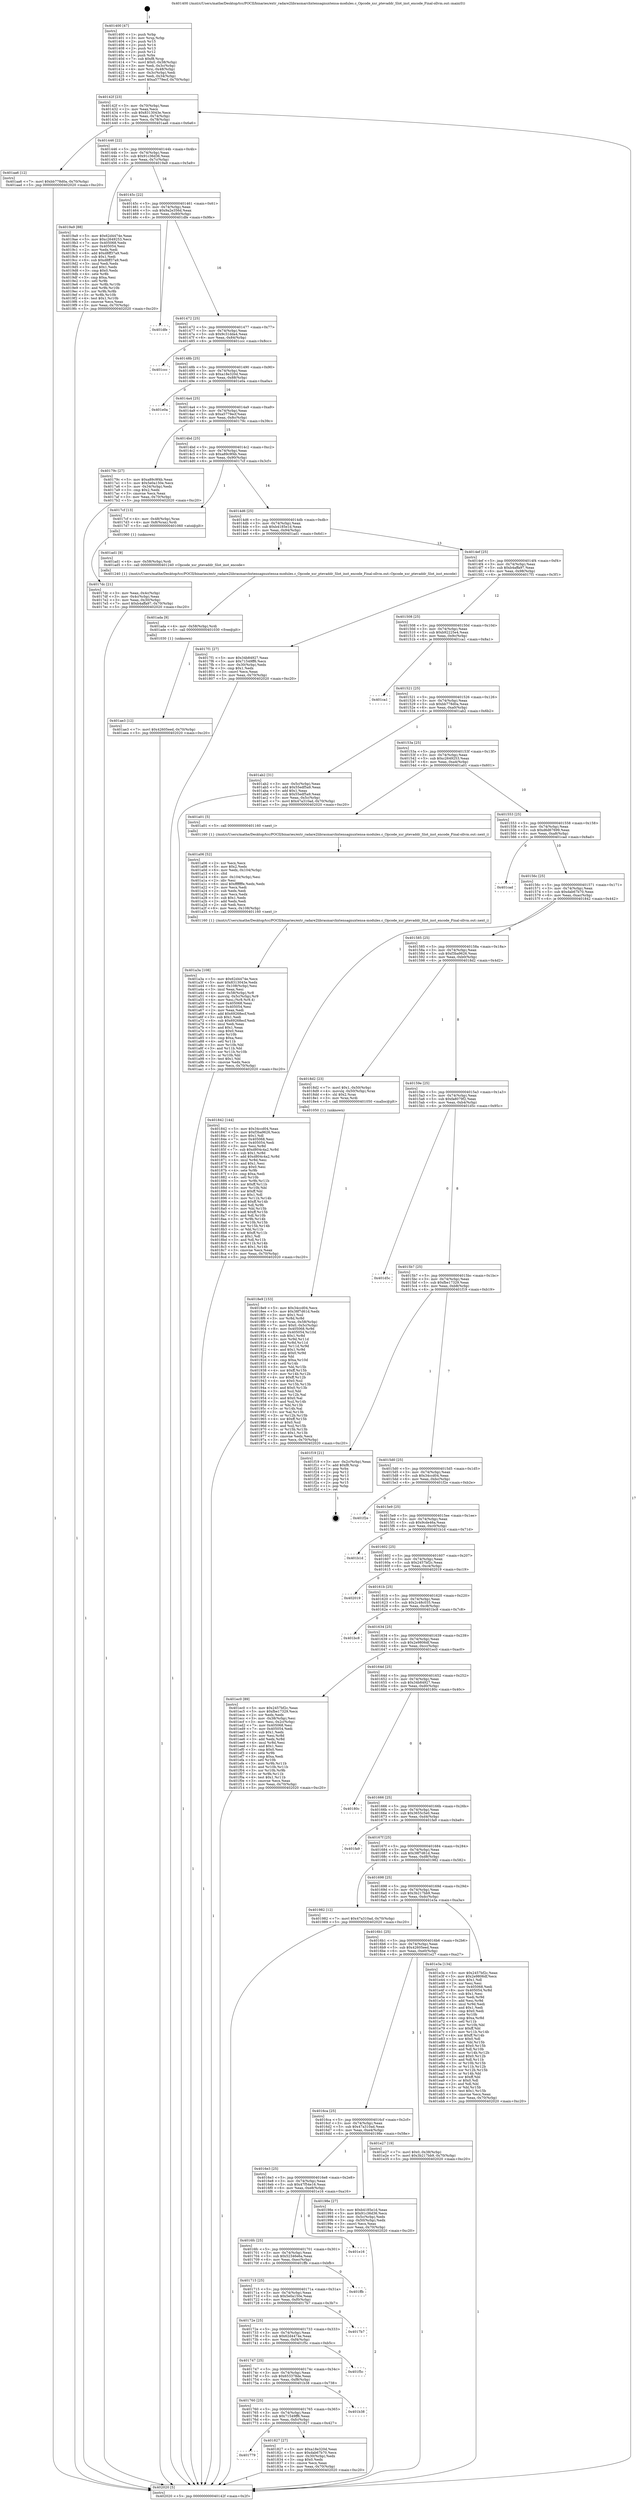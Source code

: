 digraph "0x401400" {
  label = "0x401400 (/mnt/c/Users/mathe/Desktop/tcc/POCII/binaries/extr_radare2librasmarchxtensagnuxtensa-modules.c_Opcode_xsr_ptevaddr_Slot_inst_encode_Final-ollvm.out::main(0))"
  labelloc = "t"
  node[shape=record]

  Entry [label="",width=0.3,height=0.3,shape=circle,fillcolor=black,style=filled]
  "0x40142f" [label="{
     0x40142f [23]\l
     | [instrs]\l
     &nbsp;&nbsp;0x40142f \<+3\>: mov -0x70(%rbp),%eax\l
     &nbsp;&nbsp;0x401432 \<+2\>: mov %eax,%ecx\l
     &nbsp;&nbsp;0x401434 \<+6\>: sub $0x8313043e,%ecx\l
     &nbsp;&nbsp;0x40143a \<+3\>: mov %eax,-0x74(%rbp)\l
     &nbsp;&nbsp;0x40143d \<+3\>: mov %ecx,-0x78(%rbp)\l
     &nbsp;&nbsp;0x401440 \<+6\>: je 0000000000401aa6 \<main+0x6a6\>\l
  }"]
  "0x401aa6" [label="{
     0x401aa6 [12]\l
     | [instrs]\l
     &nbsp;&nbsp;0x401aa6 \<+7\>: movl $0xbb778d0a,-0x70(%rbp)\l
     &nbsp;&nbsp;0x401aad \<+5\>: jmp 0000000000402020 \<main+0xc20\>\l
  }"]
  "0x401446" [label="{
     0x401446 [22]\l
     | [instrs]\l
     &nbsp;&nbsp;0x401446 \<+5\>: jmp 000000000040144b \<main+0x4b\>\l
     &nbsp;&nbsp;0x40144b \<+3\>: mov -0x74(%rbp),%eax\l
     &nbsp;&nbsp;0x40144e \<+5\>: sub $0x91c36d36,%eax\l
     &nbsp;&nbsp;0x401453 \<+3\>: mov %eax,-0x7c(%rbp)\l
     &nbsp;&nbsp;0x401456 \<+6\>: je 00000000004019a9 \<main+0x5a9\>\l
  }"]
  Exit [label="",width=0.3,height=0.3,shape=circle,fillcolor=black,style=filled,peripheries=2]
  "0x4019a9" [label="{
     0x4019a9 [88]\l
     | [instrs]\l
     &nbsp;&nbsp;0x4019a9 \<+5\>: mov $0x62d4474e,%eax\l
     &nbsp;&nbsp;0x4019ae \<+5\>: mov $0xc2649253,%ecx\l
     &nbsp;&nbsp;0x4019b3 \<+7\>: mov 0x405068,%edx\l
     &nbsp;&nbsp;0x4019ba \<+7\>: mov 0x405054,%esi\l
     &nbsp;&nbsp;0x4019c1 \<+2\>: mov %edx,%edi\l
     &nbsp;&nbsp;0x4019c3 \<+6\>: add $0xd8ff37a9,%edi\l
     &nbsp;&nbsp;0x4019c9 \<+3\>: sub $0x1,%edi\l
     &nbsp;&nbsp;0x4019cc \<+6\>: sub $0xd8ff37a9,%edi\l
     &nbsp;&nbsp;0x4019d2 \<+3\>: imul %edi,%edx\l
     &nbsp;&nbsp;0x4019d5 \<+3\>: and $0x1,%edx\l
     &nbsp;&nbsp;0x4019d8 \<+3\>: cmp $0x0,%edx\l
     &nbsp;&nbsp;0x4019db \<+4\>: sete %r8b\l
     &nbsp;&nbsp;0x4019df \<+3\>: cmp $0xa,%esi\l
     &nbsp;&nbsp;0x4019e2 \<+4\>: setl %r9b\l
     &nbsp;&nbsp;0x4019e6 \<+3\>: mov %r8b,%r10b\l
     &nbsp;&nbsp;0x4019e9 \<+3\>: and %r9b,%r10b\l
     &nbsp;&nbsp;0x4019ec \<+3\>: xor %r9b,%r8b\l
     &nbsp;&nbsp;0x4019ef \<+3\>: or %r8b,%r10b\l
     &nbsp;&nbsp;0x4019f2 \<+4\>: test $0x1,%r10b\l
     &nbsp;&nbsp;0x4019f6 \<+3\>: cmovne %ecx,%eax\l
     &nbsp;&nbsp;0x4019f9 \<+3\>: mov %eax,-0x70(%rbp)\l
     &nbsp;&nbsp;0x4019fc \<+5\>: jmp 0000000000402020 \<main+0xc20\>\l
  }"]
  "0x40145c" [label="{
     0x40145c [22]\l
     | [instrs]\l
     &nbsp;&nbsp;0x40145c \<+5\>: jmp 0000000000401461 \<main+0x61\>\l
     &nbsp;&nbsp;0x401461 \<+3\>: mov -0x74(%rbp),%eax\l
     &nbsp;&nbsp;0x401464 \<+5\>: sub $0x9a2e356d,%eax\l
     &nbsp;&nbsp;0x401469 \<+3\>: mov %eax,-0x80(%rbp)\l
     &nbsp;&nbsp;0x40146c \<+6\>: je 0000000000401dfe \<main+0x9fe\>\l
  }"]
  "0x401ae3" [label="{
     0x401ae3 [12]\l
     | [instrs]\l
     &nbsp;&nbsp;0x401ae3 \<+7\>: movl $0x42605eed,-0x70(%rbp)\l
     &nbsp;&nbsp;0x401aea \<+5\>: jmp 0000000000402020 \<main+0xc20\>\l
  }"]
  "0x401dfe" [label="{
     0x401dfe\l
  }", style=dashed]
  "0x401472" [label="{
     0x401472 [25]\l
     | [instrs]\l
     &nbsp;&nbsp;0x401472 \<+5\>: jmp 0000000000401477 \<main+0x77\>\l
     &nbsp;&nbsp;0x401477 \<+3\>: mov -0x74(%rbp),%eax\l
     &nbsp;&nbsp;0x40147a \<+5\>: sub $0x9c31dda4,%eax\l
     &nbsp;&nbsp;0x40147f \<+6\>: mov %eax,-0x84(%rbp)\l
     &nbsp;&nbsp;0x401485 \<+6\>: je 0000000000401ccc \<main+0x8cc\>\l
  }"]
  "0x401ada" [label="{
     0x401ada [9]\l
     | [instrs]\l
     &nbsp;&nbsp;0x401ada \<+4\>: mov -0x58(%rbp),%rdi\l
     &nbsp;&nbsp;0x401ade \<+5\>: call 0000000000401030 \<free@plt\>\l
     | [calls]\l
     &nbsp;&nbsp;0x401030 \{1\} (unknown)\l
  }"]
  "0x401ccc" [label="{
     0x401ccc\l
  }", style=dashed]
  "0x40148b" [label="{
     0x40148b [25]\l
     | [instrs]\l
     &nbsp;&nbsp;0x40148b \<+5\>: jmp 0000000000401490 \<main+0x90\>\l
     &nbsp;&nbsp;0x401490 \<+3\>: mov -0x74(%rbp),%eax\l
     &nbsp;&nbsp;0x401493 \<+5\>: sub $0xa18e320d,%eax\l
     &nbsp;&nbsp;0x401498 \<+6\>: mov %eax,-0x88(%rbp)\l
     &nbsp;&nbsp;0x40149e \<+6\>: je 0000000000401e0a \<main+0xa0a\>\l
  }"]
  "0x401a3a" [label="{
     0x401a3a [108]\l
     | [instrs]\l
     &nbsp;&nbsp;0x401a3a \<+5\>: mov $0x62d4474e,%ecx\l
     &nbsp;&nbsp;0x401a3f \<+5\>: mov $0x8313043e,%edx\l
     &nbsp;&nbsp;0x401a44 \<+6\>: mov -0x108(%rbp),%esi\l
     &nbsp;&nbsp;0x401a4a \<+3\>: imul %eax,%esi\l
     &nbsp;&nbsp;0x401a4d \<+4\>: mov -0x58(%rbp),%r8\l
     &nbsp;&nbsp;0x401a51 \<+4\>: movslq -0x5c(%rbp),%r9\l
     &nbsp;&nbsp;0x401a55 \<+4\>: mov %esi,(%r8,%r9,4)\l
     &nbsp;&nbsp;0x401a59 \<+7\>: mov 0x405068,%eax\l
     &nbsp;&nbsp;0x401a60 \<+7\>: mov 0x405054,%esi\l
     &nbsp;&nbsp;0x401a67 \<+2\>: mov %eax,%edi\l
     &nbsp;&nbsp;0x401a69 \<+6\>: add $0x69268ecf,%edi\l
     &nbsp;&nbsp;0x401a6f \<+3\>: sub $0x1,%edi\l
     &nbsp;&nbsp;0x401a72 \<+6\>: sub $0x69268ecf,%edi\l
     &nbsp;&nbsp;0x401a78 \<+3\>: imul %edi,%eax\l
     &nbsp;&nbsp;0x401a7b \<+3\>: and $0x1,%eax\l
     &nbsp;&nbsp;0x401a7e \<+3\>: cmp $0x0,%eax\l
     &nbsp;&nbsp;0x401a81 \<+4\>: sete %r10b\l
     &nbsp;&nbsp;0x401a85 \<+3\>: cmp $0xa,%esi\l
     &nbsp;&nbsp;0x401a88 \<+4\>: setl %r11b\l
     &nbsp;&nbsp;0x401a8c \<+3\>: mov %r10b,%bl\l
     &nbsp;&nbsp;0x401a8f \<+3\>: and %r11b,%bl\l
     &nbsp;&nbsp;0x401a92 \<+3\>: xor %r11b,%r10b\l
     &nbsp;&nbsp;0x401a95 \<+3\>: or %r10b,%bl\l
     &nbsp;&nbsp;0x401a98 \<+3\>: test $0x1,%bl\l
     &nbsp;&nbsp;0x401a9b \<+3\>: cmovne %edx,%ecx\l
     &nbsp;&nbsp;0x401a9e \<+3\>: mov %ecx,-0x70(%rbp)\l
     &nbsp;&nbsp;0x401aa1 \<+5\>: jmp 0000000000402020 \<main+0xc20\>\l
  }"]
  "0x401e0a" [label="{
     0x401e0a\l
  }", style=dashed]
  "0x4014a4" [label="{
     0x4014a4 [25]\l
     | [instrs]\l
     &nbsp;&nbsp;0x4014a4 \<+5\>: jmp 00000000004014a9 \<main+0xa9\>\l
     &nbsp;&nbsp;0x4014a9 \<+3\>: mov -0x74(%rbp),%eax\l
     &nbsp;&nbsp;0x4014ac \<+5\>: sub $0xa5779ecf,%eax\l
     &nbsp;&nbsp;0x4014b1 \<+6\>: mov %eax,-0x8c(%rbp)\l
     &nbsp;&nbsp;0x4014b7 \<+6\>: je 000000000040179c \<main+0x39c\>\l
  }"]
  "0x401a06" [label="{
     0x401a06 [52]\l
     | [instrs]\l
     &nbsp;&nbsp;0x401a06 \<+2\>: xor %ecx,%ecx\l
     &nbsp;&nbsp;0x401a08 \<+5\>: mov $0x2,%edx\l
     &nbsp;&nbsp;0x401a0d \<+6\>: mov %edx,-0x104(%rbp)\l
     &nbsp;&nbsp;0x401a13 \<+1\>: cltd\l
     &nbsp;&nbsp;0x401a14 \<+6\>: mov -0x104(%rbp),%esi\l
     &nbsp;&nbsp;0x401a1a \<+2\>: idiv %esi\l
     &nbsp;&nbsp;0x401a1c \<+6\>: imul $0xfffffffe,%edx,%edx\l
     &nbsp;&nbsp;0x401a22 \<+2\>: mov %ecx,%edi\l
     &nbsp;&nbsp;0x401a24 \<+2\>: sub %edx,%edi\l
     &nbsp;&nbsp;0x401a26 \<+2\>: mov %ecx,%edx\l
     &nbsp;&nbsp;0x401a28 \<+3\>: sub $0x1,%edx\l
     &nbsp;&nbsp;0x401a2b \<+2\>: add %edx,%edi\l
     &nbsp;&nbsp;0x401a2d \<+2\>: sub %edi,%ecx\l
     &nbsp;&nbsp;0x401a2f \<+6\>: mov %ecx,-0x108(%rbp)\l
     &nbsp;&nbsp;0x401a35 \<+5\>: call 0000000000401160 \<next_i\>\l
     | [calls]\l
     &nbsp;&nbsp;0x401160 \{1\} (/mnt/c/Users/mathe/Desktop/tcc/POCII/binaries/extr_radare2librasmarchxtensagnuxtensa-modules.c_Opcode_xsr_ptevaddr_Slot_inst_encode_Final-ollvm.out::next_i)\l
  }"]
  "0x40179c" [label="{
     0x40179c [27]\l
     | [instrs]\l
     &nbsp;&nbsp;0x40179c \<+5\>: mov $0xa89c9f4b,%eax\l
     &nbsp;&nbsp;0x4017a1 \<+5\>: mov $0x5e0a150e,%ecx\l
     &nbsp;&nbsp;0x4017a6 \<+3\>: mov -0x34(%rbp),%edx\l
     &nbsp;&nbsp;0x4017a9 \<+3\>: cmp $0x2,%edx\l
     &nbsp;&nbsp;0x4017ac \<+3\>: cmovne %ecx,%eax\l
     &nbsp;&nbsp;0x4017af \<+3\>: mov %eax,-0x70(%rbp)\l
     &nbsp;&nbsp;0x4017b2 \<+5\>: jmp 0000000000402020 \<main+0xc20\>\l
  }"]
  "0x4014bd" [label="{
     0x4014bd [25]\l
     | [instrs]\l
     &nbsp;&nbsp;0x4014bd \<+5\>: jmp 00000000004014c2 \<main+0xc2\>\l
     &nbsp;&nbsp;0x4014c2 \<+3\>: mov -0x74(%rbp),%eax\l
     &nbsp;&nbsp;0x4014c5 \<+5\>: sub $0xa89c9f4b,%eax\l
     &nbsp;&nbsp;0x4014ca \<+6\>: mov %eax,-0x90(%rbp)\l
     &nbsp;&nbsp;0x4014d0 \<+6\>: je 00000000004017cf \<main+0x3cf\>\l
  }"]
  "0x402020" [label="{
     0x402020 [5]\l
     | [instrs]\l
     &nbsp;&nbsp;0x402020 \<+5\>: jmp 000000000040142f \<main+0x2f\>\l
  }"]
  "0x401400" [label="{
     0x401400 [47]\l
     | [instrs]\l
     &nbsp;&nbsp;0x401400 \<+1\>: push %rbp\l
     &nbsp;&nbsp;0x401401 \<+3\>: mov %rsp,%rbp\l
     &nbsp;&nbsp;0x401404 \<+2\>: push %r15\l
     &nbsp;&nbsp;0x401406 \<+2\>: push %r14\l
     &nbsp;&nbsp;0x401408 \<+2\>: push %r13\l
     &nbsp;&nbsp;0x40140a \<+2\>: push %r12\l
     &nbsp;&nbsp;0x40140c \<+1\>: push %rbx\l
     &nbsp;&nbsp;0x40140d \<+7\>: sub $0xf8,%rsp\l
     &nbsp;&nbsp;0x401414 \<+7\>: movl $0x0,-0x38(%rbp)\l
     &nbsp;&nbsp;0x40141b \<+3\>: mov %edi,-0x3c(%rbp)\l
     &nbsp;&nbsp;0x40141e \<+4\>: mov %rsi,-0x48(%rbp)\l
     &nbsp;&nbsp;0x401422 \<+3\>: mov -0x3c(%rbp),%edi\l
     &nbsp;&nbsp;0x401425 \<+3\>: mov %edi,-0x34(%rbp)\l
     &nbsp;&nbsp;0x401428 \<+7\>: movl $0xa5779ecf,-0x70(%rbp)\l
  }"]
  "0x4018e9" [label="{
     0x4018e9 [153]\l
     | [instrs]\l
     &nbsp;&nbsp;0x4018e9 \<+5\>: mov $0x34ccd04,%ecx\l
     &nbsp;&nbsp;0x4018ee \<+5\>: mov $0x38f7d61d,%edx\l
     &nbsp;&nbsp;0x4018f3 \<+3\>: mov $0x1,%sil\l
     &nbsp;&nbsp;0x4018f6 \<+3\>: xor %r8d,%r8d\l
     &nbsp;&nbsp;0x4018f9 \<+4\>: mov %rax,-0x58(%rbp)\l
     &nbsp;&nbsp;0x4018fd \<+7\>: movl $0x0,-0x5c(%rbp)\l
     &nbsp;&nbsp;0x401904 \<+8\>: mov 0x405068,%r9d\l
     &nbsp;&nbsp;0x40190c \<+8\>: mov 0x405054,%r10d\l
     &nbsp;&nbsp;0x401914 \<+4\>: sub $0x1,%r8d\l
     &nbsp;&nbsp;0x401918 \<+3\>: mov %r9d,%r11d\l
     &nbsp;&nbsp;0x40191b \<+3\>: add %r8d,%r11d\l
     &nbsp;&nbsp;0x40191e \<+4\>: imul %r11d,%r9d\l
     &nbsp;&nbsp;0x401922 \<+4\>: and $0x1,%r9d\l
     &nbsp;&nbsp;0x401926 \<+4\>: cmp $0x0,%r9d\l
     &nbsp;&nbsp;0x40192a \<+3\>: sete %bl\l
     &nbsp;&nbsp;0x40192d \<+4\>: cmp $0xa,%r10d\l
     &nbsp;&nbsp;0x401931 \<+4\>: setl %r14b\l
     &nbsp;&nbsp;0x401935 \<+3\>: mov %bl,%r15b\l
     &nbsp;&nbsp;0x401938 \<+4\>: xor $0xff,%r15b\l
     &nbsp;&nbsp;0x40193c \<+3\>: mov %r14b,%r12b\l
     &nbsp;&nbsp;0x40193f \<+4\>: xor $0xff,%r12b\l
     &nbsp;&nbsp;0x401943 \<+4\>: xor $0x0,%sil\l
     &nbsp;&nbsp;0x401947 \<+3\>: mov %r15b,%r13b\l
     &nbsp;&nbsp;0x40194a \<+4\>: and $0x0,%r13b\l
     &nbsp;&nbsp;0x40194e \<+3\>: and %sil,%bl\l
     &nbsp;&nbsp;0x401951 \<+3\>: mov %r12b,%al\l
     &nbsp;&nbsp;0x401954 \<+2\>: and $0x0,%al\l
     &nbsp;&nbsp;0x401956 \<+3\>: and %sil,%r14b\l
     &nbsp;&nbsp;0x401959 \<+3\>: or %bl,%r13b\l
     &nbsp;&nbsp;0x40195c \<+3\>: or %r14b,%al\l
     &nbsp;&nbsp;0x40195f \<+3\>: xor %al,%r13b\l
     &nbsp;&nbsp;0x401962 \<+3\>: or %r12b,%r15b\l
     &nbsp;&nbsp;0x401965 \<+4\>: xor $0xff,%r15b\l
     &nbsp;&nbsp;0x401969 \<+4\>: or $0x0,%sil\l
     &nbsp;&nbsp;0x40196d \<+3\>: and %sil,%r15b\l
     &nbsp;&nbsp;0x401970 \<+3\>: or %r15b,%r13b\l
     &nbsp;&nbsp;0x401973 \<+4\>: test $0x1,%r13b\l
     &nbsp;&nbsp;0x401977 \<+3\>: cmovne %edx,%ecx\l
     &nbsp;&nbsp;0x40197a \<+3\>: mov %ecx,-0x70(%rbp)\l
     &nbsp;&nbsp;0x40197d \<+5\>: jmp 0000000000402020 \<main+0xc20\>\l
  }"]
  "0x4017cf" [label="{
     0x4017cf [13]\l
     | [instrs]\l
     &nbsp;&nbsp;0x4017cf \<+4\>: mov -0x48(%rbp),%rax\l
     &nbsp;&nbsp;0x4017d3 \<+4\>: mov 0x8(%rax),%rdi\l
     &nbsp;&nbsp;0x4017d7 \<+5\>: call 0000000000401060 \<atoi@plt\>\l
     | [calls]\l
     &nbsp;&nbsp;0x401060 \{1\} (unknown)\l
  }"]
  "0x4014d6" [label="{
     0x4014d6 [25]\l
     | [instrs]\l
     &nbsp;&nbsp;0x4014d6 \<+5\>: jmp 00000000004014db \<main+0xdb\>\l
     &nbsp;&nbsp;0x4014db \<+3\>: mov -0x74(%rbp),%eax\l
     &nbsp;&nbsp;0x4014de \<+5\>: sub $0xb4185e1d,%eax\l
     &nbsp;&nbsp;0x4014e3 \<+6\>: mov %eax,-0x94(%rbp)\l
     &nbsp;&nbsp;0x4014e9 \<+6\>: je 0000000000401ad1 \<main+0x6d1\>\l
  }"]
  "0x4017dc" [label="{
     0x4017dc [21]\l
     | [instrs]\l
     &nbsp;&nbsp;0x4017dc \<+3\>: mov %eax,-0x4c(%rbp)\l
     &nbsp;&nbsp;0x4017df \<+3\>: mov -0x4c(%rbp),%eax\l
     &nbsp;&nbsp;0x4017e2 \<+3\>: mov %eax,-0x30(%rbp)\l
     &nbsp;&nbsp;0x4017e5 \<+7\>: movl $0xb4affa97,-0x70(%rbp)\l
     &nbsp;&nbsp;0x4017ec \<+5\>: jmp 0000000000402020 \<main+0xc20\>\l
  }"]
  "0x401779" [label="{
     0x401779\l
  }", style=dashed]
  "0x401ad1" [label="{
     0x401ad1 [9]\l
     | [instrs]\l
     &nbsp;&nbsp;0x401ad1 \<+4\>: mov -0x58(%rbp),%rdi\l
     &nbsp;&nbsp;0x401ad5 \<+5\>: call 0000000000401240 \<Opcode_xsr_ptevaddr_Slot_inst_encode\>\l
     | [calls]\l
     &nbsp;&nbsp;0x401240 \{1\} (/mnt/c/Users/mathe/Desktop/tcc/POCII/binaries/extr_radare2librasmarchxtensagnuxtensa-modules.c_Opcode_xsr_ptevaddr_Slot_inst_encode_Final-ollvm.out::Opcode_xsr_ptevaddr_Slot_inst_encode)\l
  }"]
  "0x4014ef" [label="{
     0x4014ef [25]\l
     | [instrs]\l
     &nbsp;&nbsp;0x4014ef \<+5\>: jmp 00000000004014f4 \<main+0xf4\>\l
     &nbsp;&nbsp;0x4014f4 \<+3\>: mov -0x74(%rbp),%eax\l
     &nbsp;&nbsp;0x4014f7 \<+5\>: sub $0xb4affa97,%eax\l
     &nbsp;&nbsp;0x4014fc \<+6\>: mov %eax,-0x98(%rbp)\l
     &nbsp;&nbsp;0x401502 \<+6\>: je 00000000004017f1 \<main+0x3f1\>\l
  }"]
  "0x401827" [label="{
     0x401827 [27]\l
     | [instrs]\l
     &nbsp;&nbsp;0x401827 \<+5\>: mov $0xa18e320d,%eax\l
     &nbsp;&nbsp;0x40182c \<+5\>: mov $0xdab67b70,%ecx\l
     &nbsp;&nbsp;0x401831 \<+3\>: mov -0x30(%rbp),%edx\l
     &nbsp;&nbsp;0x401834 \<+3\>: cmp $0x0,%edx\l
     &nbsp;&nbsp;0x401837 \<+3\>: cmove %ecx,%eax\l
     &nbsp;&nbsp;0x40183a \<+3\>: mov %eax,-0x70(%rbp)\l
     &nbsp;&nbsp;0x40183d \<+5\>: jmp 0000000000402020 \<main+0xc20\>\l
  }"]
  "0x4017f1" [label="{
     0x4017f1 [27]\l
     | [instrs]\l
     &nbsp;&nbsp;0x4017f1 \<+5\>: mov $0x34b84927,%eax\l
     &nbsp;&nbsp;0x4017f6 \<+5\>: mov $0x71549ff6,%ecx\l
     &nbsp;&nbsp;0x4017fb \<+3\>: mov -0x30(%rbp),%edx\l
     &nbsp;&nbsp;0x4017fe \<+3\>: cmp $0x1,%edx\l
     &nbsp;&nbsp;0x401801 \<+3\>: cmovl %ecx,%eax\l
     &nbsp;&nbsp;0x401804 \<+3\>: mov %eax,-0x70(%rbp)\l
     &nbsp;&nbsp;0x401807 \<+5\>: jmp 0000000000402020 \<main+0xc20\>\l
  }"]
  "0x401508" [label="{
     0x401508 [25]\l
     | [instrs]\l
     &nbsp;&nbsp;0x401508 \<+5\>: jmp 000000000040150d \<main+0x10d\>\l
     &nbsp;&nbsp;0x40150d \<+3\>: mov -0x74(%rbp),%eax\l
     &nbsp;&nbsp;0x401510 \<+5\>: sub $0xb92225e4,%eax\l
     &nbsp;&nbsp;0x401515 \<+6\>: mov %eax,-0x9c(%rbp)\l
     &nbsp;&nbsp;0x40151b \<+6\>: je 0000000000401ca1 \<main+0x8a1\>\l
  }"]
  "0x401760" [label="{
     0x401760 [25]\l
     | [instrs]\l
     &nbsp;&nbsp;0x401760 \<+5\>: jmp 0000000000401765 \<main+0x365\>\l
     &nbsp;&nbsp;0x401765 \<+3\>: mov -0x74(%rbp),%eax\l
     &nbsp;&nbsp;0x401768 \<+5\>: sub $0x71549ff6,%eax\l
     &nbsp;&nbsp;0x40176d \<+6\>: mov %eax,-0xfc(%rbp)\l
     &nbsp;&nbsp;0x401773 \<+6\>: je 0000000000401827 \<main+0x427\>\l
  }"]
  "0x401ca1" [label="{
     0x401ca1\l
  }", style=dashed]
  "0x401521" [label="{
     0x401521 [25]\l
     | [instrs]\l
     &nbsp;&nbsp;0x401521 \<+5\>: jmp 0000000000401526 \<main+0x126\>\l
     &nbsp;&nbsp;0x401526 \<+3\>: mov -0x74(%rbp),%eax\l
     &nbsp;&nbsp;0x401529 \<+5\>: sub $0xbb778d0a,%eax\l
     &nbsp;&nbsp;0x40152e \<+6\>: mov %eax,-0xa0(%rbp)\l
     &nbsp;&nbsp;0x401534 \<+6\>: je 0000000000401ab2 \<main+0x6b2\>\l
  }"]
  "0x401b38" [label="{
     0x401b38\l
  }", style=dashed]
  "0x401ab2" [label="{
     0x401ab2 [31]\l
     | [instrs]\l
     &nbsp;&nbsp;0x401ab2 \<+3\>: mov -0x5c(%rbp),%eax\l
     &nbsp;&nbsp;0x401ab5 \<+5\>: add $0x55edf5a9,%eax\l
     &nbsp;&nbsp;0x401aba \<+3\>: add $0x1,%eax\l
     &nbsp;&nbsp;0x401abd \<+5\>: sub $0x55edf5a9,%eax\l
     &nbsp;&nbsp;0x401ac2 \<+3\>: mov %eax,-0x5c(%rbp)\l
     &nbsp;&nbsp;0x401ac5 \<+7\>: movl $0x47a310ad,-0x70(%rbp)\l
     &nbsp;&nbsp;0x401acc \<+5\>: jmp 0000000000402020 \<main+0xc20\>\l
  }"]
  "0x40153a" [label="{
     0x40153a [25]\l
     | [instrs]\l
     &nbsp;&nbsp;0x40153a \<+5\>: jmp 000000000040153f \<main+0x13f\>\l
     &nbsp;&nbsp;0x40153f \<+3\>: mov -0x74(%rbp),%eax\l
     &nbsp;&nbsp;0x401542 \<+5\>: sub $0xc2649253,%eax\l
     &nbsp;&nbsp;0x401547 \<+6\>: mov %eax,-0xa4(%rbp)\l
     &nbsp;&nbsp;0x40154d \<+6\>: je 0000000000401a01 \<main+0x601\>\l
  }"]
  "0x401747" [label="{
     0x401747 [25]\l
     | [instrs]\l
     &nbsp;&nbsp;0x401747 \<+5\>: jmp 000000000040174c \<main+0x34c\>\l
     &nbsp;&nbsp;0x40174c \<+3\>: mov -0x74(%rbp),%eax\l
     &nbsp;&nbsp;0x40174f \<+5\>: sub $0x653378de,%eax\l
     &nbsp;&nbsp;0x401754 \<+6\>: mov %eax,-0xf8(%rbp)\l
     &nbsp;&nbsp;0x40175a \<+6\>: je 0000000000401b38 \<main+0x738\>\l
  }"]
  "0x401a01" [label="{
     0x401a01 [5]\l
     | [instrs]\l
     &nbsp;&nbsp;0x401a01 \<+5\>: call 0000000000401160 \<next_i\>\l
     | [calls]\l
     &nbsp;&nbsp;0x401160 \{1\} (/mnt/c/Users/mathe/Desktop/tcc/POCII/binaries/extr_radare2librasmarchxtensagnuxtensa-modules.c_Opcode_xsr_ptevaddr_Slot_inst_encode_Final-ollvm.out::next_i)\l
  }"]
  "0x401553" [label="{
     0x401553 [25]\l
     | [instrs]\l
     &nbsp;&nbsp;0x401553 \<+5\>: jmp 0000000000401558 \<main+0x158\>\l
     &nbsp;&nbsp;0x401558 \<+3\>: mov -0x74(%rbp),%eax\l
     &nbsp;&nbsp;0x40155b \<+5\>: sub $0xd6d67699,%eax\l
     &nbsp;&nbsp;0x401560 \<+6\>: mov %eax,-0xa8(%rbp)\l
     &nbsp;&nbsp;0x401566 \<+6\>: je 0000000000401cad \<main+0x8ad\>\l
  }"]
  "0x401f5c" [label="{
     0x401f5c\l
  }", style=dashed]
  "0x401cad" [label="{
     0x401cad\l
  }", style=dashed]
  "0x40156c" [label="{
     0x40156c [25]\l
     | [instrs]\l
     &nbsp;&nbsp;0x40156c \<+5\>: jmp 0000000000401571 \<main+0x171\>\l
     &nbsp;&nbsp;0x401571 \<+3\>: mov -0x74(%rbp),%eax\l
     &nbsp;&nbsp;0x401574 \<+5\>: sub $0xdab67b70,%eax\l
     &nbsp;&nbsp;0x401579 \<+6\>: mov %eax,-0xac(%rbp)\l
     &nbsp;&nbsp;0x40157f \<+6\>: je 0000000000401842 \<main+0x442\>\l
  }"]
  "0x40172e" [label="{
     0x40172e [25]\l
     | [instrs]\l
     &nbsp;&nbsp;0x40172e \<+5\>: jmp 0000000000401733 \<main+0x333\>\l
     &nbsp;&nbsp;0x401733 \<+3\>: mov -0x74(%rbp),%eax\l
     &nbsp;&nbsp;0x401736 \<+5\>: sub $0x62d4474e,%eax\l
     &nbsp;&nbsp;0x40173b \<+6\>: mov %eax,-0xf4(%rbp)\l
     &nbsp;&nbsp;0x401741 \<+6\>: je 0000000000401f5c \<main+0xb5c\>\l
  }"]
  "0x401842" [label="{
     0x401842 [144]\l
     | [instrs]\l
     &nbsp;&nbsp;0x401842 \<+5\>: mov $0x34ccd04,%eax\l
     &nbsp;&nbsp;0x401847 \<+5\>: mov $0xf3ba9626,%ecx\l
     &nbsp;&nbsp;0x40184c \<+2\>: mov $0x1,%dl\l
     &nbsp;&nbsp;0x40184e \<+7\>: mov 0x405068,%esi\l
     &nbsp;&nbsp;0x401855 \<+7\>: mov 0x405054,%edi\l
     &nbsp;&nbsp;0x40185c \<+3\>: mov %esi,%r8d\l
     &nbsp;&nbsp;0x40185f \<+7\>: sub $0xd804c4a2,%r8d\l
     &nbsp;&nbsp;0x401866 \<+4\>: sub $0x1,%r8d\l
     &nbsp;&nbsp;0x40186a \<+7\>: add $0xd804c4a2,%r8d\l
     &nbsp;&nbsp;0x401871 \<+4\>: imul %r8d,%esi\l
     &nbsp;&nbsp;0x401875 \<+3\>: and $0x1,%esi\l
     &nbsp;&nbsp;0x401878 \<+3\>: cmp $0x0,%esi\l
     &nbsp;&nbsp;0x40187b \<+4\>: sete %r9b\l
     &nbsp;&nbsp;0x40187f \<+3\>: cmp $0xa,%edi\l
     &nbsp;&nbsp;0x401882 \<+4\>: setl %r10b\l
     &nbsp;&nbsp;0x401886 \<+3\>: mov %r9b,%r11b\l
     &nbsp;&nbsp;0x401889 \<+4\>: xor $0xff,%r11b\l
     &nbsp;&nbsp;0x40188d \<+3\>: mov %r10b,%bl\l
     &nbsp;&nbsp;0x401890 \<+3\>: xor $0xff,%bl\l
     &nbsp;&nbsp;0x401893 \<+3\>: xor $0x1,%dl\l
     &nbsp;&nbsp;0x401896 \<+3\>: mov %r11b,%r14b\l
     &nbsp;&nbsp;0x401899 \<+4\>: and $0xff,%r14b\l
     &nbsp;&nbsp;0x40189d \<+3\>: and %dl,%r9b\l
     &nbsp;&nbsp;0x4018a0 \<+3\>: mov %bl,%r15b\l
     &nbsp;&nbsp;0x4018a3 \<+4\>: and $0xff,%r15b\l
     &nbsp;&nbsp;0x4018a7 \<+3\>: and %dl,%r10b\l
     &nbsp;&nbsp;0x4018aa \<+3\>: or %r9b,%r14b\l
     &nbsp;&nbsp;0x4018ad \<+3\>: or %r10b,%r15b\l
     &nbsp;&nbsp;0x4018b0 \<+3\>: xor %r15b,%r14b\l
     &nbsp;&nbsp;0x4018b3 \<+3\>: or %bl,%r11b\l
     &nbsp;&nbsp;0x4018b6 \<+4\>: xor $0xff,%r11b\l
     &nbsp;&nbsp;0x4018ba \<+3\>: or $0x1,%dl\l
     &nbsp;&nbsp;0x4018bd \<+3\>: and %dl,%r11b\l
     &nbsp;&nbsp;0x4018c0 \<+3\>: or %r11b,%r14b\l
     &nbsp;&nbsp;0x4018c3 \<+4\>: test $0x1,%r14b\l
     &nbsp;&nbsp;0x4018c7 \<+3\>: cmovne %ecx,%eax\l
     &nbsp;&nbsp;0x4018ca \<+3\>: mov %eax,-0x70(%rbp)\l
     &nbsp;&nbsp;0x4018cd \<+5\>: jmp 0000000000402020 \<main+0xc20\>\l
  }"]
  "0x401585" [label="{
     0x401585 [25]\l
     | [instrs]\l
     &nbsp;&nbsp;0x401585 \<+5\>: jmp 000000000040158a \<main+0x18a\>\l
     &nbsp;&nbsp;0x40158a \<+3\>: mov -0x74(%rbp),%eax\l
     &nbsp;&nbsp;0x40158d \<+5\>: sub $0xf3ba9626,%eax\l
     &nbsp;&nbsp;0x401592 \<+6\>: mov %eax,-0xb0(%rbp)\l
     &nbsp;&nbsp;0x401598 \<+6\>: je 00000000004018d2 \<main+0x4d2\>\l
  }"]
  "0x4017b7" [label="{
     0x4017b7\l
  }", style=dashed]
  "0x4018d2" [label="{
     0x4018d2 [23]\l
     | [instrs]\l
     &nbsp;&nbsp;0x4018d2 \<+7\>: movl $0x1,-0x50(%rbp)\l
     &nbsp;&nbsp;0x4018d9 \<+4\>: movslq -0x50(%rbp),%rax\l
     &nbsp;&nbsp;0x4018dd \<+4\>: shl $0x2,%rax\l
     &nbsp;&nbsp;0x4018e1 \<+3\>: mov %rax,%rdi\l
     &nbsp;&nbsp;0x4018e4 \<+5\>: call 0000000000401050 \<malloc@plt\>\l
     | [calls]\l
     &nbsp;&nbsp;0x401050 \{1\} (unknown)\l
  }"]
  "0x40159e" [label="{
     0x40159e [25]\l
     | [instrs]\l
     &nbsp;&nbsp;0x40159e \<+5\>: jmp 00000000004015a3 \<main+0x1a3\>\l
     &nbsp;&nbsp;0x4015a3 \<+3\>: mov -0x74(%rbp),%eax\l
     &nbsp;&nbsp;0x4015a6 \<+5\>: sub $0xfa8079f2,%eax\l
     &nbsp;&nbsp;0x4015ab \<+6\>: mov %eax,-0xb4(%rbp)\l
     &nbsp;&nbsp;0x4015b1 \<+6\>: je 0000000000401d5c \<main+0x95c\>\l
  }"]
  "0x401715" [label="{
     0x401715 [25]\l
     | [instrs]\l
     &nbsp;&nbsp;0x401715 \<+5\>: jmp 000000000040171a \<main+0x31a\>\l
     &nbsp;&nbsp;0x40171a \<+3\>: mov -0x74(%rbp),%eax\l
     &nbsp;&nbsp;0x40171d \<+5\>: sub $0x5e0a150e,%eax\l
     &nbsp;&nbsp;0x401722 \<+6\>: mov %eax,-0xf0(%rbp)\l
     &nbsp;&nbsp;0x401728 \<+6\>: je 00000000004017b7 \<main+0x3b7\>\l
  }"]
  "0x401d5c" [label="{
     0x401d5c\l
  }", style=dashed]
  "0x4015b7" [label="{
     0x4015b7 [25]\l
     | [instrs]\l
     &nbsp;&nbsp;0x4015b7 \<+5\>: jmp 00000000004015bc \<main+0x1bc\>\l
     &nbsp;&nbsp;0x4015bc \<+3\>: mov -0x74(%rbp),%eax\l
     &nbsp;&nbsp;0x4015bf \<+5\>: sub $0xfbe17329,%eax\l
     &nbsp;&nbsp;0x4015c4 \<+6\>: mov %eax,-0xb8(%rbp)\l
     &nbsp;&nbsp;0x4015ca \<+6\>: je 0000000000401f19 \<main+0xb19\>\l
  }"]
  "0x401ffb" [label="{
     0x401ffb\l
  }", style=dashed]
  "0x401f19" [label="{
     0x401f19 [21]\l
     | [instrs]\l
     &nbsp;&nbsp;0x401f19 \<+3\>: mov -0x2c(%rbp),%eax\l
     &nbsp;&nbsp;0x401f1c \<+7\>: add $0xf8,%rsp\l
     &nbsp;&nbsp;0x401f23 \<+1\>: pop %rbx\l
     &nbsp;&nbsp;0x401f24 \<+2\>: pop %r12\l
     &nbsp;&nbsp;0x401f26 \<+2\>: pop %r13\l
     &nbsp;&nbsp;0x401f28 \<+2\>: pop %r14\l
     &nbsp;&nbsp;0x401f2a \<+2\>: pop %r15\l
     &nbsp;&nbsp;0x401f2c \<+1\>: pop %rbp\l
     &nbsp;&nbsp;0x401f2d \<+1\>: ret\l
  }"]
  "0x4015d0" [label="{
     0x4015d0 [25]\l
     | [instrs]\l
     &nbsp;&nbsp;0x4015d0 \<+5\>: jmp 00000000004015d5 \<main+0x1d5\>\l
     &nbsp;&nbsp;0x4015d5 \<+3\>: mov -0x74(%rbp),%eax\l
     &nbsp;&nbsp;0x4015d8 \<+5\>: sub $0x34ccd04,%eax\l
     &nbsp;&nbsp;0x4015dd \<+6\>: mov %eax,-0xbc(%rbp)\l
     &nbsp;&nbsp;0x4015e3 \<+6\>: je 0000000000401f2e \<main+0xb2e\>\l
  }"]
  "0x4016fc" [label="{
     0x4016fc [25]\l
     | [instrs]\l
     &nbsp;&nbsp;0x4016fc \<+5\>: jmp 0000000000401701 \<main+0x301\>\l
     &nbsp;&nbsp;0x401701 \<+3\>: mov -0x74(%rbp),%eax\l
     &nbsp;&nbsp;0x401704 \<+5\>: sub $0x52346e6a,%eax\l
     &nbsp;&nbsp;0x401709 \<+6\>: mov %eax,-0xec(%rbp)\l
     &nbsp;&nbsp;0x40170f \<+6\>: je 0000000000401ffb \<main+0xbfb\>\l
  }"]
  "0x401f2e" [label="{
     0x401f2e\l
  }", style=dashed]
  "0x4015e9" [label="{
     0x4015e9 [25]\l
     | [instrs]\l
     &nbsp;&nbsp;0x4015e9 \<+5\>: jmp 00000000004015ee \<main+0x1ee\>\l
     &nbsp;&nbsp;0x4015ee \<+3\>: mov -0x74(%rbp),%eax\l
     &nbsp;&nbsp;0x4015f1 \<+5\>: sub $0x9cde46a,%eax\l
     &nbsp;&nbsp;0x4015f6 \<+6\>: mov %eax,-0xc0(%rbp)\l
     &nbsp;&nbsp;0x4015fc \<+6\>: je 0000000000401b1d \<main+0x71d\>\l
  }"]
  "0x401e16" [label="{
     0x401e16\l
  }", style=dashed]
  "0x401b1d" [label="{
     0x401b1d\l
  }", style=dashed]
  "0x401602" [label="{
     0x401602 [25]\l
     | [instrs]\l
     &nbsp;&nbsp;0x401602 \<+5\>: jmp 0000000000401607 \<main+0x207\>\l
     &nbsp;&nbsp;0x401607 \<+3\>: mov -0x74(%rbp),%eax\l
     &nbsp;&nbsp;0x40160a \<+5\>: sub $0x2457bf2c,%eax\l
     &nbsp;&nbsp;0x40160f \<+6\>: mov %eax,-0xc4(%rbp)\l
     &nbsp;&nbsp;0x401615 \<+6\>: je 0000000000402019 \<main+0xc19\>\l
  }"]
  "0x4016e3" [label="{
     0x4016e3 [25]\l
     | [instrs]\l
     &nbsp;&nbsp;0x4016e3 \<+5\>: jmp 00000000004016e8 \<main+0x2e8\>\l
     &nbsp;&nbsp;0x4016e8 \<+3\>: mov -0x74(%rbp),%eax\l
     &nbsp;&nbsp;0x4016eb \<+5\>: sub $0x47f54e16,%eax\l
     &nbsp;&nbsp;0x4016f0 \<+6\>: mov %eax,-0xe8(%rbp)\l
     &nbsp;&nbsp;0x4016f6 \<+6\>: je 0000000000401e16 \<main+0xa16\>\l
  }"]
  "0x402019" [label="{
     0x402019\l
  }", style=dashed]
  "0x40161b" [label="{
     0x40161b [25]\l
     | [instrs]\l
     &nbsp;&nbsp;0x40161b \<+5\>: jmp 0000000000401620 \<main+0x220\>\l
     &nbsp;&nbsp;0x401620 \<+3\>: mov -0x74(%rbp),%eax\l
     &nbsp;&nbsp;0x401623 \<+5\>: sub $0x2c48c035,%eax\l
     &nbsp;&nbsp;0x401628 \<+6\>: mov %eax,-0xc8(%rbp)\l
     &nbsp;&nbsp;0x40162e \<+6\>: je 0000000000401bc8 \<main+0x7c8\>\l
  }"]
  "0x40198e" [label="{
     0x40198e [27]\l
     | [instrs]\l
     &nbsp;&nbsp;0x40198e \<+5\>: mov $0xb4185e1d,%eax\l
     &nbsp;&nbsp;0x401993 \<+5\>: mov $0x91c36d36,%ecx\l
     &nbsp;&nbsp;0x401998 \<+3\>: mov -0x5c(%rbp),%edx\l
     &nbsp;&nbsp;0x40199b \<+3\>: cmp -0x50(%rbp),%edx\l
     &nbsp;&nbsp;0x40199e \<+3\>: cmovl %ecx,%eax\l
     &nbsp;&nbsp;0x4019a1 \<+3\>: mov %eax,-0x70(%rbp)\l
     &nbsp;&nbsp;0x4019a4 \<+5\>: jmp 0000000000402020 \<main+0xc20\>\l
  }"]
  "0x401bc8" [label="{
     0x401bc8\l
  }", style=dashed]
  "0x401634" [label="{
     0x401634 [25]\l
     | [instrs]\l
     &nbsp;&nbsp;0x401634 \<+5\>: jmp 0000000000401639 \<main+0x239\>\l
     &nbsp;&nbsp;0x401639 \<+3\>: mov -0x74(%rbp),%eax\l
     &nbsp;&nbsp;0x40163c \<+5\>: sub $0x2e9806df,%eax\l
     &nbsp;&nbsp;0x401641 \<+6\>: mov %eax,-0xcc(%rbp)\l
     &nbsp;&nbsp;0x401647 \<+6\>: je 0000000000401ec0 \<main+0xac0\>\l
  }"]
  "0x4016ca" [label="{
     0x4016ca [25]\l
     | [instrs]\l
     &nbsp;&nbsp;0x4016ca \<+5\>: jmp 00000000004016cf \<main+0x2cf\>\l
     &nbsp;&nbsp;0x4016cf \<+3\>: mov -0x74(%rbp),%eax\l
     &nbsp;&nbsp;0x4016d2 \<+5\>: sub $0x47a310ad,%eax\l
     &nbsp;&nbsp;0x4016d7 \<+6\>: mov %eax,-0xe4(%rbp)\l
     &nbsp;&nbsp;0x4016dd \<+6\>: je 000000000040198e \<main+0x58e\>\l
  }"]
  "0x401ec0" [label="{
     0x401ec0 [89]\l
     | [instrs]\l
     &nbsp;&nbsp;0x401ec0 \<+5\>: mov $0x2457bf2c,%eax\l
     &nbsp;&nbsp;0x401ec5 \<+5\>: mov $0xfbe17329,%ecx\l
     &nbsp;&nbsp;0x401eca \<+2\>: xor %edx,%edx\l
     &nbsp;&nbsp;0x401ecc \<+3\>: mov -0x38(%rbp),%esi\l
     &nbsp;&nbsp;0x401ecf \<+3\>: mov %esi,-0x2c(%rbp)\l
     &nbsp;&nbsp;0x401ed2 \<+7\>: mov 0x405068,%esi\l
     &nbsp;&nbsp;0x401ed9 \<+7\>: mov 0x405054,%edi\l
     &nbsp;&nbsp;0x401ee0 \<+3\>: sub $0x1,%edx\l
     &nbsp;&nbsp;0x401ee3 \<+3\>: mov %esi,%r8d\l
     &nbsp;&nbsp;0x401ee6 \<+3\>: add %edx,%r8d\l
     &nbsp;&nbsp;0x401ee9 \<+4\>: imul %r8d,%esi\l
     &nbsp;&nbsp;0x401eed \<+3\>: and $0x1,%esi\l
     &nbsp;&nbsp;0x401ef0 \<+3\>: cmp $0x0,%esi\l
     &nbsp;&nbsp;0x401ef3 \<+4\>: sete %r9b\l
     &nbsp;&nbsp;0x401ef7 \<+3\>: cmp $0xa,%edi\l
     &nbsp;&nbsp;0x401efa \<+4\>: setl %r10b\l
     &nbsp;&nbsp;0x401efe \<+3\>: mov %r9b,%r11b\l
     &nbsp;&nbsp;0x401f01 \<+3\>: and %r10b,%r11b\l
     &nbsp;&nbsp;0x401f04 \<+3\>: xor %r10b,%r9b\l
     &nbsp;&nbsp;0x401f07 \<+3\>: or %r9b,%r11b\l
     &nbsp;&nbsp;0x401f0a \<+4\>: test $0x1,%r11b\l
     &nbsp;&nbsp;0x401f0e \<+3\>: cmovne %ecx,%eax\l
     &nbsp;&nbsp;0x401f11 \<+3\>: mov %eax,-0x70(%rbp)\l
     &nbsp;&nbsp;0x401f14 \<+5\>: jmp 0000000000402020 \<main+0xc20\>\l
  }"]
  "0x40164d" [label="{
     0x40164d [25]\l
     | [instrs]\l
     &nbsp;&nbsp;0x40164d \<+5\>: jmp 0000000000401652 \<main+0x252\>\l
     &nbsp;&nbsp;0x401652 \<+3\>: mov -0x74(%rbp),%eax\l
     &nbsp;&nbsp;0x401655 \<+5\>: sub $0x34b84927,%eax\l
     &nbsp;&nbsp;0x40165a \<+6\>: mov %eax,-0xd0(%rbp)\l
     &nbsp;&nbsp;0x401660 \<+6\>: je 000000000040180c \<main+0x40c\>\l
  }"]
  "0x401e27" [label="{
     0x401e27 [19]\l
     | [instrs]\l
     &nbsp;&nbsp;0x401e27 \<+7\>: movl $0x0,-0x38(%rbp)\l
     &nbsp;&nbsp;0x401e2e \<+7\>: movl $0x3b217bb9,-0x70(%rbp)\l
     &nbsp;&nbsp;0x401e35 \<+5\>: jmp 0000000000402020 \<main+0xc20\>\l
  }"]
  "0x40180c" [label="{
     0x40180c\l
  }", style=dashed]
  "0x401666" [label="{
     0x401666 [25]\l
     | [instrs]\l
     &nbsp;&nbsp;0x401666 \<+5\>: jmp 000000000040166b \<main+0x26b\>\l
     &nbsp;&nbsp;0x40166b \<+3\>: mov -0x74(%rbp),%eax\l
     &nbsp;&nbsp;0x40166e \<+5\>: sub $0x3655c5e0,%eax\l
     &nbsp;&nbsp;0x401673 \<+6\>: mov %eax,-0xd4(%rbp)\l
     &nbsp;&nbsp;0x401679 \<+6\>: je 0000000000401fa9 \<main+0xba9\>\l
  }"]
  "0x4016b1" [label="{
     0x4016b1 [25]\l
     | [instrs]\l
     &nbsp;&nbsp;0x4016b1 \<+5\>: jmp 00000000004016b6 \<main+0x2b6\>\l
     &nbsp;&nbsp;0x4016b6 \<+3\>: mov -0x74(%rbp),%eax\l
     &nbsp;&nbsp;0x4016b9 \<+5\>: sub $0x42605eed,%eax\l
     &nbsp;&nbsp;0x4016be \<+6\>: mov %eax,-0xe0(%rbp)\l
     &nbsp;&nbsp;0x4016c4 \<+6\>: je 0000000000401e27 \<main+0xa27\>\l
  }"]
  "0x401fa9" [label="{
     0x401fa9\l
  }", style=dashed]
  "0x40167f" [label="{
     0x40167f [25]\l
     | [instrs]\l
     &nbsp;&nbsp;0x40167f \<+5\>: jmp 0000000000401684 \<main+0x284\>\l
     &nbsp;&nbsp;0x401684 \<+3\>: mov -0x74(%rbp),%eax\l
     &nbsp;&nbsp;0x401687 \<+5\>: sub $0x38f7d61d,%eax\l
     &nbsp;&nbsp;0x40168c \<+6\>: mov %eax,-0xd8(%rbp)\l
     &nbsp;&nbsp;0x401692 \<+6\>: je 0000000000401982 \<main+0x582\>\l
  }"]
  "0x401e3a" [label="{
     0x401e3a [134]\l
     | [instrs]\l
     &nbsp;&nbsp;0x401e3a \<+5\>: mov $0x2457bf2c,%eax\l
     &nbsp;&nbsp;0x401e3f \<+5\>: mov $0x2e9806df,%ecx\l
     &nbsp;&nbsp;0x401e44 \<+2\>: mov $0x1,%dl\l
     &nbsp;&nbsp;0x401e46 \<+2\>: xor %esi,%esi\l
     &nbsp;&nbsp;0x401e48 \<+7\>: mov 0x405068,%edi\l
     &nbsp;&nbsp;0x401e4f \<+8\>: mov 0x405054,%r8d\l
     &nbsp;&nbsp;0x401e57 \<+3\>: sub $0x1,%esi\l
     &nbsp;&nbsp;0x401e5a \<+3\>: mov %edi,%r9d\l
     &nbsp;&nbsp;0x401e5d \<+3\>: add %esi,%r9d\l
     &nbsp;&nbsp;0x401e60 \<+4\>: imul %r9d,%edi\l
     &nbsp;&nbsp;0x401e64 \<+3\>: and $0x1,%edi\l
     &nbsp;&nbsp;0x401e67 \<+3\>: cmp $0x0,%edi\l
     &nbsp;&nbsp;0x401e6a \<+4\>: sete %r10b\l
     &nbsp;&nbsp;0x401e6e \<+4\>: cmp $0xa,%r8d\l
     &nbsp;&nbsp;0x401e72 \<+4\>: setl %r11b\l
     &nbsp;&nbsp;0x401e76 \<+3\>: mov %r10b,%bl\l
     &nbsp;&nbsp;0x401e79 \<+3\>: xor $0xff,%bl\l
     &nbsp;&nbsp;0x401e7c \<+3\>: mov %r11b,%r14b\l
     &nbsp;&nbsp;0x401e7f \<+4\>: xor $0xff,%r14b\l
     &nbsp;&nbsp;0x401e83 \<+3\>: xor $0x0,%dl\l
     &nbsp;&nbsp;0x401e86 \<+3\>: mov %bl,%r15b\l
     &nbsp;&nbsp;0x401e89 \<+4\>: and $0x0,%r15b\l
     &nbsp;&nbsp;0x401e8d \<+3\>: and %dl,%r10b\l
     &nbsp;&nbsp;0x401e90 \<+3\>: mov %r14b,%r12b\l
     &nbsp;&nbsp;0x401e93 \<+4\>: and $0x0,%r12b\l
     &nbsp;&nbsp;0x401e97 \<+3\>: and %dl,%r11b\l
     &nbsp;&nbsp;0x401e9a \<+3\>: or %r10b,%r15b\l
     &nbsp;&nbsp;0x401e9d \<+3\>: or %r11b,%r12b\l
     &nbsp;&nbsp;0x401ea0 \<+3\>: xor %r12b,%r15b\l
     &nbsp;&nbsp;0x401ea3 \<+3\>: or %r14b,%bl\l
     &nbsp;&nbsp;0x401ea6 \<+3\>: xor $0xff,%bl\l
     &nbsp;&nbsp;0x401ea9 \<+3\>: or $0x0,%dl\l
     &nbsp;&nbsp;0x401eac \<+2\>: and %dl,%bl\l
     &nbsp;&nbsp;0x401eae \<+3\>: or %bl,%r15b\l
     &nbsp;&nbsp;0x401eb1 \<+4\>: test $0x1,%r15b\l
     &nbsp;&nbsp;0x401eb5 \<+3\>: cmovne %ecx,%eax\l
     &nbsp;&nbsp;0x401eb8 \<+3\>: mov %eax,-0x70(%rbp)\l
     &nbsp;&nbsp;0x401ebb \<+5\>: jmp 0000000000402020 \<main+0xc20\>\l
  }"]
  "0x401982" [label="{
     0x401982 [12]\l
     | [instrs]\l
     &nbsp;&nbsp;0x401982 \<+7\>: movl $0x47a310ad,-0x70(%rbp)\l
     &nbsp;&nbsp;0x401989 \<+5\>: jmp 0000000000402020 \<main+0xc20\>\l
  }"]
  "0x401698" [label="{
     0x401698 [25]\l
     | [instrs]\l
     &nbsp;&nbsp;0x401698 \<+5\>: jmp 000000000040169d \<main+0x29d\>\l
     &nbsp;&nbsp;0x40169d \<+3\>: mov -0x74(%rbp),%eax\l
     &nbsp;&nbsp;0x4016a0 \<+5\>: sub $0x3b217bb9,%eax\l
     &nbsp;&nbsp;0x4016a5 \<+6\>: mov %eax,-0xdc(%rbp)\l
     &nbsp;&nbsp;0x4016ab \<+6\>: je 0000000000401e3a \<main+0xa3a\>\l
  }"]
  Entry -> "0x401400" [label=" 1"]
  "0x40142f" -> "0x401aa6" [label=" 1"]
  "0x40142f" -> "0x401446" [label=" 17"]
  "0x401f19" -> Exit [label=" 1"]
  "0x401446" -> "0x4019a9" [label=" 1"]
  "0x401446" -> "0x40145c" [label=" 16"]
  "0x401ec0" -> "0x402020" [label=" 1"]
  "0x40145c" -> "0x401dfe" [label=" 0"]
  "0x40145c" -> "0x401472" [label=" 16"]
  "0x401e3a" -> "0x402020" [label=" 1"]
  "0x401472" -> "0x401ccc" [label=" 0"]
  "0x401472" -> "0x40148b" [label=" 16"]
  "0x401e27" -> "0x402020" [label=" 1"]
  "0x40148b" -> "0x401e0a" [label=" 0"]
  "0x40148b" -> "0x4014a4" [label=" 16"]
  "0x401ae3" -> "0x402020" [label=" 1"]
  "0x4014a4" -> "0x40179c" [label=" 1"]
  "0x4014a4" -> "0x4014bd" [label=" 15"]
  "0x40179c" -> "0x402020" [label=" 1"]
  "0x401400" -> "0x40142f" [label=" 1"]
  "0x402020" -> "0x40142f" [label=" 17"]
  "0x401ada" -> "0x401ae3" [label=" 1"]
  "0x4014bd" -> "0x4017cf" [label=" 1"]
  "0x4014bd" -> "0x4014d6" [label=" 14"]
  "0x4017cf" -> "0x4017dc" [label=" 1"]
  "0x4017dc" -> "0x402020" [label=" 1"]
  "0x401ad1" -> "0x401ada" [label=" 1"]
  "0x4014d6" -> "0x401ad1" [label=" 1"]
  "0x4014d6" -> "0x4014ef" [label=" 13"]
  "0x401ab2" -> "0x402020" [label=" 1"]
  "0x4014ef" -> "0x4017f1" [label=" 1"]
  "0x4014ef" -> "0x401508" [label=" 12"]
  "0x4017f1" -> "0x402020" [label=" 1"]
  "0x401aa6" -> "0x402020" [label=" 1"]
  "0x401508" -> "0x401ca1" [label=" 0"]
  "0x401508" -> "0x401521" [label=" 12"]
  "0x401a06" -> "0x401a3a" [label=" 1"]
  "0x401521" -> "0x401ab2" [label=" 1"]
  "0x401521" -> "0x40153a" [label=" 11"]
  "0x401a01" -> "0x401a06" [label=" 1"]
  "0x40153a" -> "0x401a01" [label=" 1"]
  "0x40153a" -> "0x401553" [label=" 10"]
  "0x40198e" -> "0x402020" [label=" 2"]
  "0x401553" -> "0x401cad" [label=" 0"]
  "0x401553" -> "0x40156c" [label=" 10"]
  "0x401982" -> "0x402020" [label=" 1"]
  "0x40156c" -> "0x401842" [label=" 1"]
  "0x40156c" -> "0x401585" [label=" 9"]
  "0x4018d2" -> "0x4018e9" [label=" 1"]
  "0x401585" -> "0x4018d2" [label=" 1"]
  "0x401585" -> "0x40159e" [label=" 8"]
  "0x401842" -> "0x402020" [label=" 1"]
  "0x40159e" -> "0x401d5c" [label=" 0"]
  "0x40159e" -> "0x4015b7" [label=" 8"]
  "0x401760" -> "0x401779" [label=" 0"]
  "0x4015b7" -> "0x401f19" [label=" 1"]
  "0x4015b7" -> "0x4015d0" [label=" 7"]
  "0x401760" -> "0x401827" [label=" 1"]
  "0x4015d0" -> "0x401f2e" [label=" 0"]
  "0x4015d0" -> "0x4015e9" [label=" 7"]
  "0x401747" -> "0x401760" [label=" 1"]
  "0x4015e9" -> "0x401b1d" [label=" 0"]
  "0x4015e9" -> "0x401602" [label=" 7"]
  "0x401747" -> "0x401b38" [label=" 0"]
  "0x401602" -> "0x402019" [label=" 0"]
  "0x401602" -> "0x40161b" [label=" 7"]
  "0x40172e" -> "0x401747" [label=" 1"]
  "0x40161b" -> "0x401bc8" [label=" 0"]
  "0x40161b" -> "0x401634" [label=" 7"]
  "0x40172e" -> "0x401f5c" [label=" 0"]
  "0x401634" -> "0x401ec0" [label=" 1"]
  "0x401634" -> "0x40164d" [label=" 6"]
  "0x401715" -> "0x40172e" [label=" 1"]
  "0x40164d" -> "0x40180c" [label=" 0"]
  "0x40164d" -> "0x401666" [label=" 6"]
  "0x401715" -> "0x4017b7" [label=" 0"]
  "0x401666" -> "0x401fa9" [label=" 0"]
  "0x401666" -> "0x40167f" [label=" 6"]
  "0x4016fc" -> "0x401715" [label=" 1"]
  "0x40167f" -> "0x401982" [label=" 1"]
  "0x40167f" -> "0x401698" [label=" 5"]
  "0x4016fc" -> "0x401ffb" [label=" 0"]
  "0x401698" -> "0x401e3a" [label=" 1"]
  "0x401698" -> "0x4016b1" [label=" 4"]
  "0x401827" -> "0x402020" [label=" 1"]
  "0x4016b1" -> "0x401e27" [label=" 1"]
  "0x4016b1" -> "0x4016ca" [label=" 3"]
  "0x4018e9" -> "0x402020" [label=" 1"]
  "0x4016ca" -> "0x40198e" [label=" 2"]
  "0x4016ca" -> "0x4016e3" [label=" 1"]
  "0x4019a9" -> "0x402020" [label=" 1"]
  "0x4016e3" -> "0x401e16" [label=" 0"]
  "0x4016e3" -> "0x4016fc" [label=" 1"]
  "0x401a3a" -> "0x402020" [label=" 1"]
}
